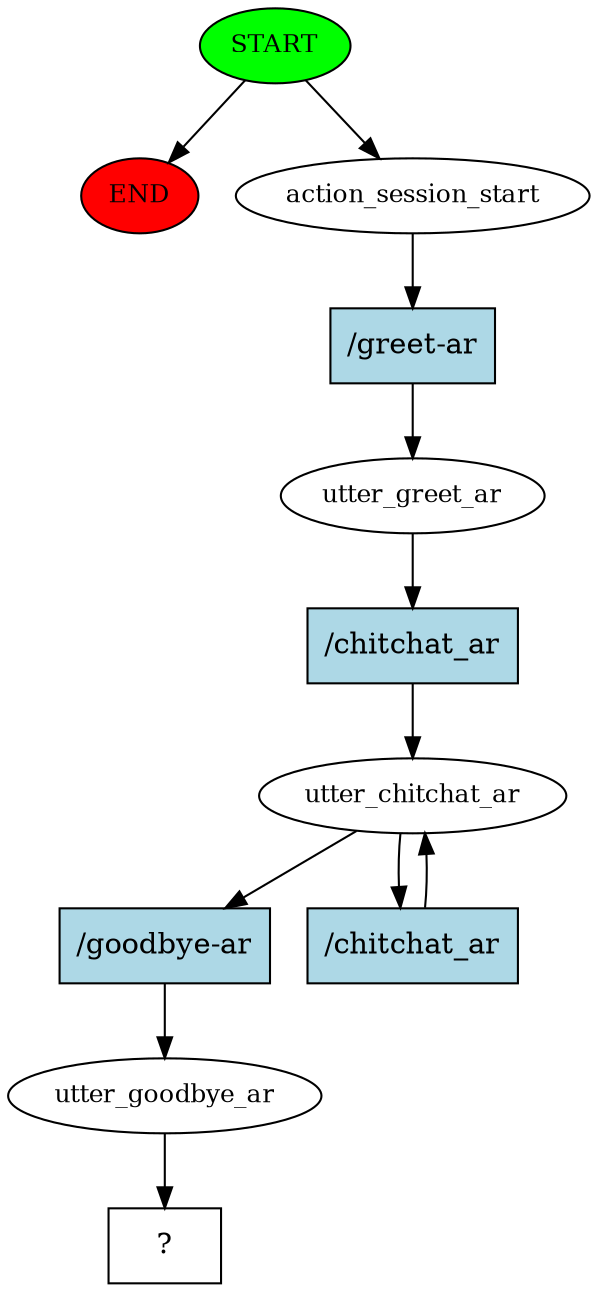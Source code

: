 digraph  {
0 [class="start active", fillcolor=green, fontsize=12, label=START, style=filled];
"-1" [class=end, fillcolor=red, fontsize=12, label=END, style=filled];
1 [class=active, fontsize=12, label=action_session_start];
2 [class=active, fontsize=12, label=utter_greet_ar];
3 [class=active, fontsize=12, label=utter_chitchat_ar];
5 [class=active, fontsize=12, label=utter_goodbye_ar];
6 [class="intent dashed active", label="  ?  ", shape=rect];
7 [class="intent active", fillcolor=lightblue, label="/greet-ar", shape=rect, style=filled];
8 [class="intent active", fillcolor=lightblue, label="/chitchat_ar", shape=rect, style=filled];
9 [class="intent active", fillcolor=lightblue, label="/goodbye-ar", shape=rect, style=filled];
10 [class="intent active", fillcolor=lightblue, label="/chitchat_ar", shape=rect, style=filled];
0 -> "-1"  [class="", key=NONE, label=""];
0 -> 1  [class=active, key=NONE, label=""];
1 -> 7  [class=active, key=0];
2 -> 8  [class=active, key=0];
3 -> 9  [class=active, key=0];
3 -> 10  [class=active, key=0];
5 -> 6  [class=active, key=NONE, label=""];
7 -> 2  [class=active, key=0];
8 -> 3  [class=active, key=0];
9 -> 5  [class=active, key=0];
10 -> 3  [class=active, key=0];
}
